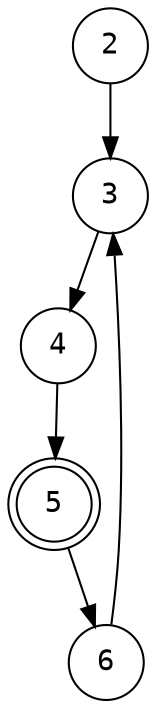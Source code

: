 digraph { node [ fontname = Courier ]
2 [shape=circle ]
2 -> 3
3 [shape=circle ]
3 -> 4
4 [shape=circle ]
4 -> 5
5 [peripheries=2 shape=circle ]
5 -> 6
6 [shape=circle ]
6 -> 3
}